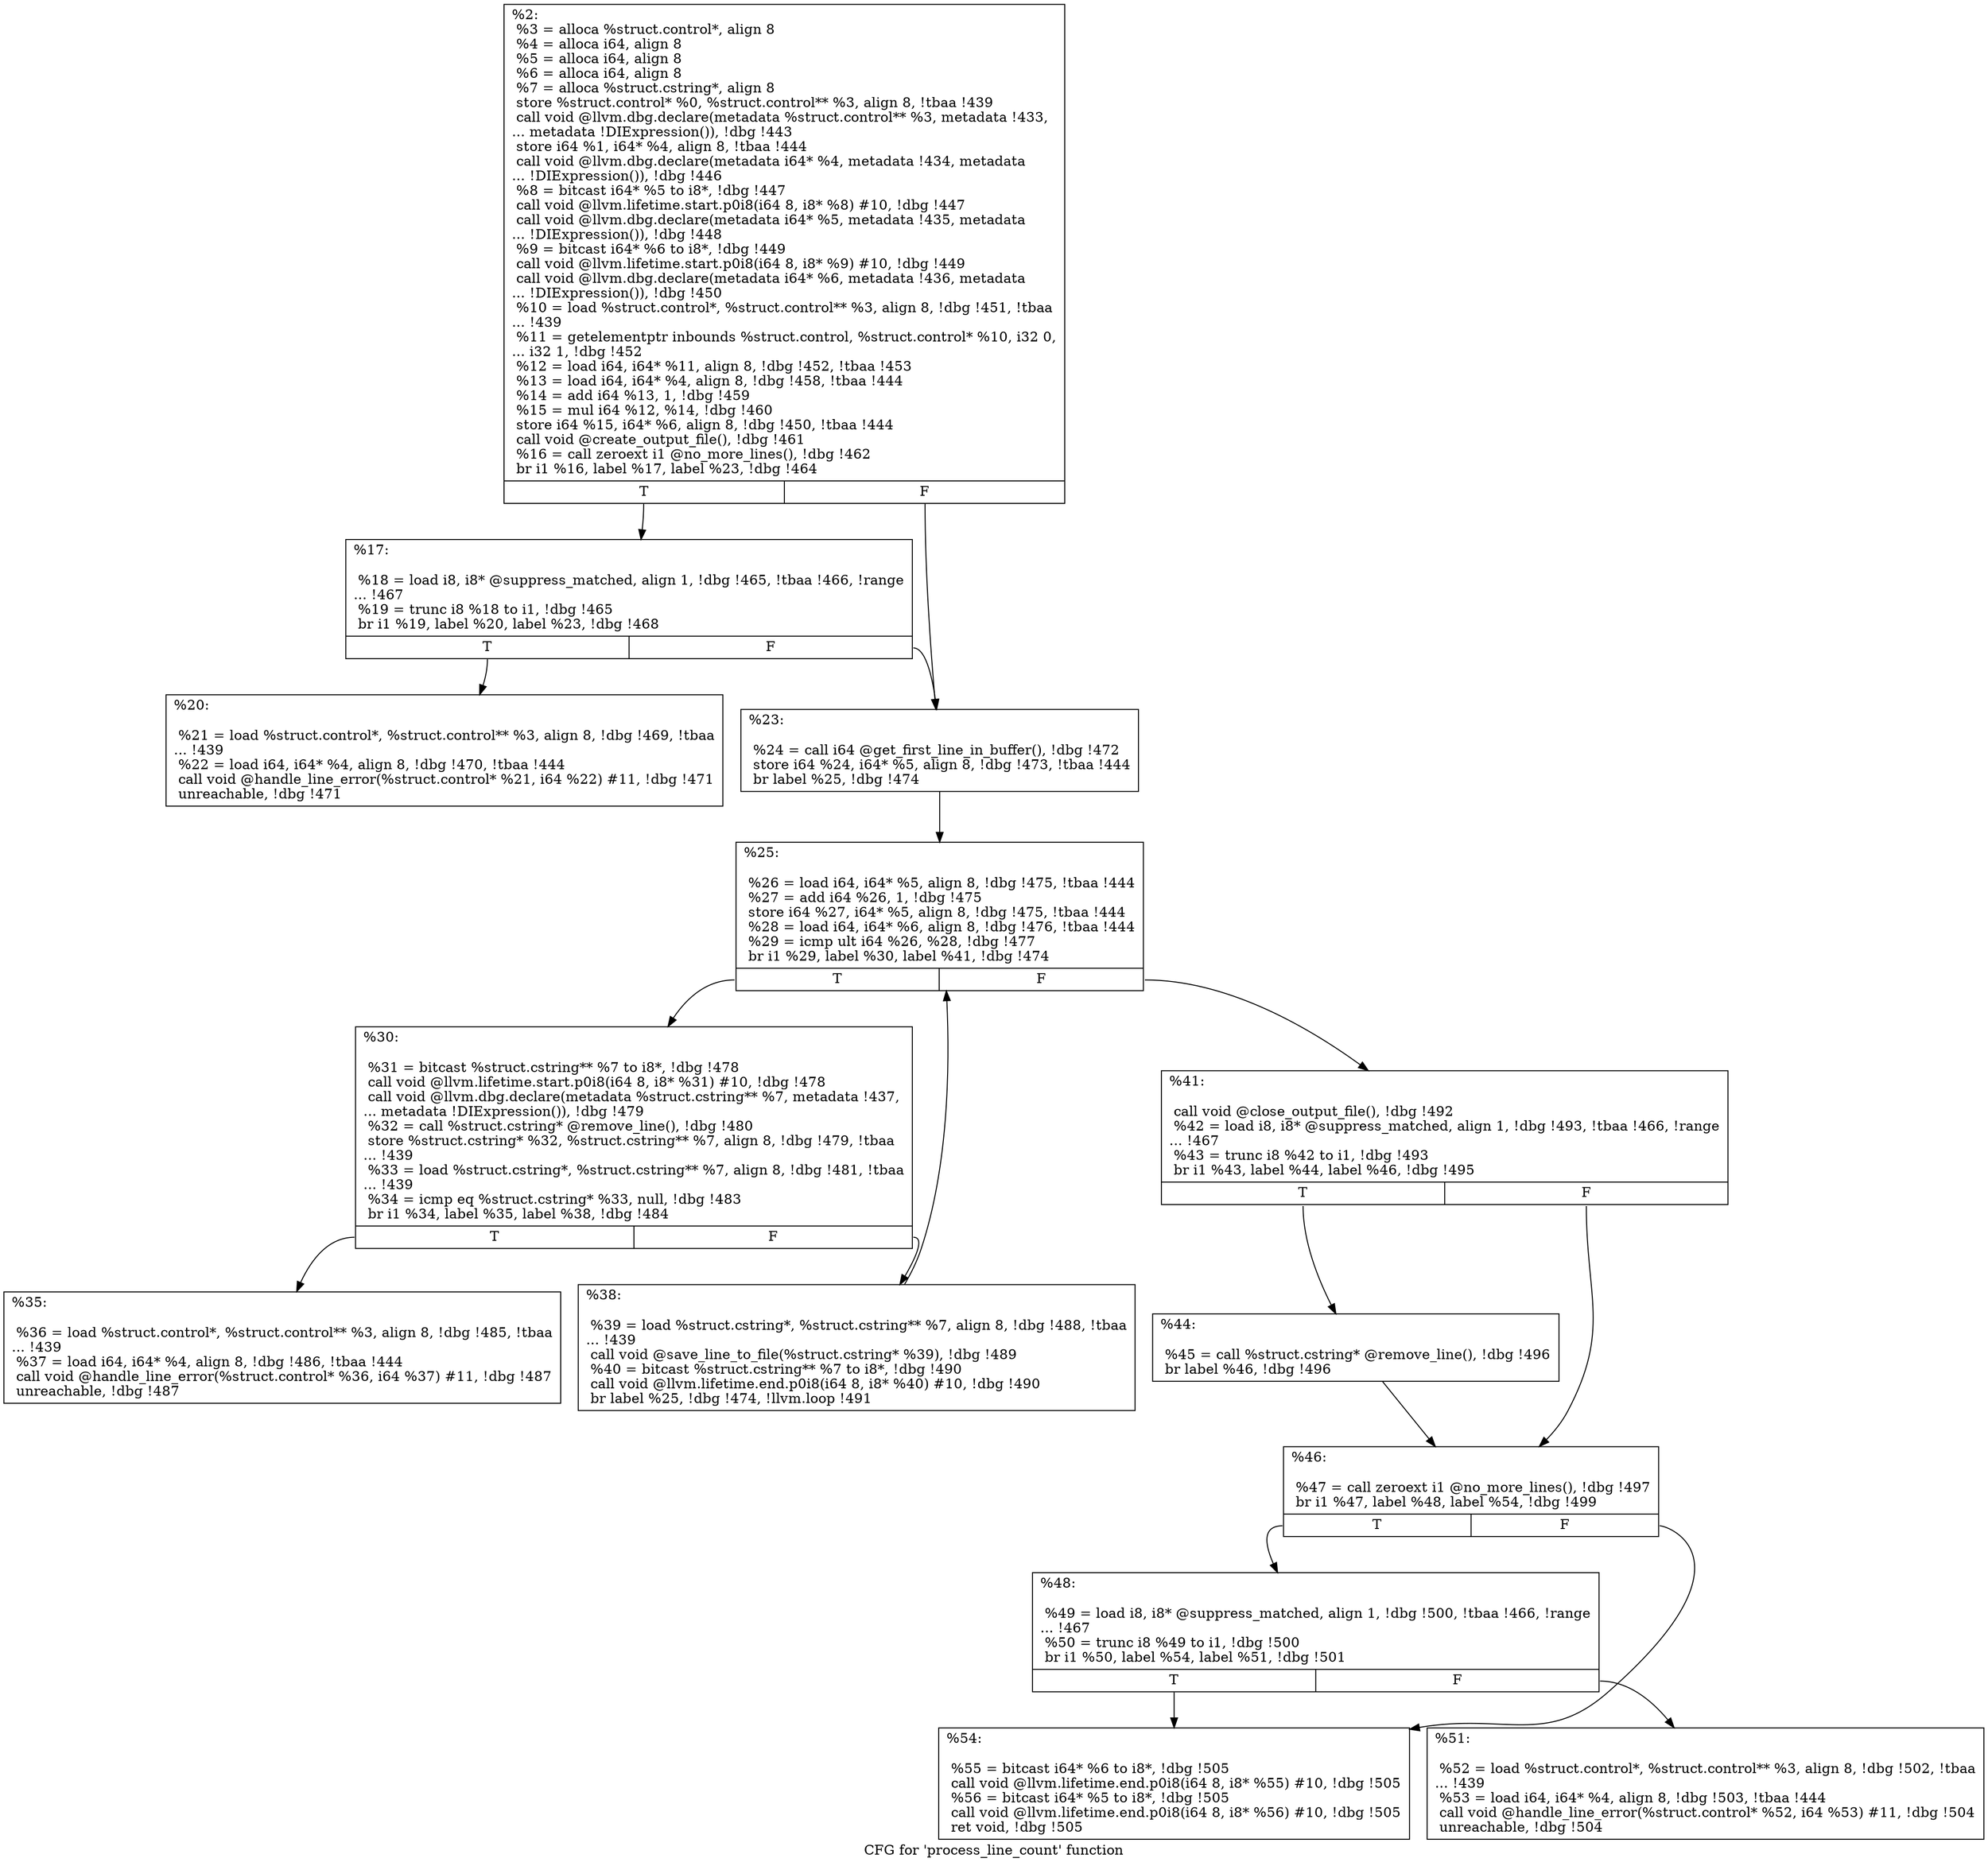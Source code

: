 digraph "CFG for 'process_line_count' function" {
	label="CFG for 'process_line_count' function";

	Node0x23c1980 [shape=record,label="{%2:\l  %3 = alloca %struct.control*, align 8\l  %4 = alloca i64, align 8\l  %5 = alloca i64, align 8\l  %6 = alloca i64, align 8\l  %7 = alloca %struct.cstring*, align 8\l  store %struct.control* %0, %struct.control** %3, align 8, !tbaa !439\l  call void @llvm.dbg.declare(metadata %struct.control** %3, metadata !433,\l... metadata !DIExpression()), !dbg !443\l  store i64 %1, i64* %4, align 8, !tbaa !444\l  call void @llvm.dbg.declare(metadata i64* %4, metadata !434, metadata\l... !DIExpression()), !dbg !446\l  %8 = bitcast i64* %5 to i8*, !dbg !447\l  call void @llvm.lifetime.start.p0i8(i64 8, i8* %8) #10, !dbg !447\l  call void @llvm.dbg.declare(metadata i64* %5, metadata !435, metadata\l... !DIExpression()), !dbg !448\l  %9 = bitcast i64* %6 to i8*, !dbg !449\l  call void @llvm.lifetime.start.p0i8(i64 8, i8* %9) #10, !dbg !449\l  call void @llvm.dbg.declare(metadata i64* %6, metadata !436, metadata\l... !DIExpression()), !dbg !450\l  %10 = load %struct.control*, %struct.control** %3, align 8, !dbg !451, !tbaa\l... !439\l  %11 = getelementptr inbounds %struct.control, %struct.control* %10, i32 0,\l... i32 1, !dbg !452\l  %12 = load i64, i64* %11, align 8, !dbg !452, !tbaa !453\l  %13 = load i64, i64* %4, align 8, !dbg !458, !tbaa !444\l  %14 = add i64 %13, 1, !dbg !459\l  %15 = mul i64 %12, %14, !dbg !460\l  store i64 %15, i64* %6, align 8, !dbg !450, !tbaa !444\l  call void @create_output_file(), !dbg !461\l  %16 = call zeroext i1 @no_more_lines(), !dbg !462\l  br i1 %16, label %17, label %23, !dbg !464\l|{<s0>T|<s1>F}}"];
	Node0x23c1980:s0 -> Node0x23cb540;
	Node0x23c1980:s1 -> Node0x23cb5e0;
	Node0x23cb540 [shape=record,label="{%17:\l\l  %18 = load i8, i8* @suppress_matched, align 1, !dbg !465, !tbaa !466, !range\l... !467\l  %19 = trunc i8 %18 to i1, !dbg !465\l  br i1 %19, label %20, label %23, !dbg !468\l|{<s0>T|<s1>F}}"];
	Node0x23cb540:s0 -> Node0x23cb590;
	Node0x23cb540:s1 -> Node0x23cb5e0;
	Node0x23cb590 [shape=record,label="{%20:\l\l  %21 = load %struct.control*, %struct.control** %3, align 8, !dbg !469, !tbaa\l... !439\l  %22 = load i64, i64* %4, align 8, !dbg !470, !tbaa !444\l  call void @handle_line_error(%struct.control* %21, i64 %22) #11, !dbg !471\l  unreachable, !dbg !471\l}"];
	Node0x23cb5e0 [shape=record,label="{%23:\l\l  %24 = call i64 @get_first_line_in_buffer(), !dbg !472\l  store i64 %24, i64* %5, align 8, !dbg !473, !tbaa !444\l  br label %25, !dbg !474\l}"];
	Node0x23cb5e0 -> Node0x23cb630;
	Node0x23cb630 [shape=record,label="{%25:\l\l  %26 = load i64, i64* %5, align 8, !dbg !475, !tbaa !444\l  %27 = add i64 %26, 1, !dbg !475\l  store i64 %27, i64* %5, align 8, !dbg !475, !tbaa !444\l  %28 = load i64, i64* %6, align 8, !dbg !476, !tbaa !444\l  %29 = icmp ult i64 %26, %28, !dbg !477\l  br i1 %29, label %30, label %41, !dbg !474\l|{<s0>T|<s1>F}}"];
	Node0x23cb630:s0 -> Node0x23cb680;
	Node0x23cb630:s1 -> Node0x23cb770;
	Node0x23cb680 [shape=record,label="{%30:\l\l  %31 = bitcast %struct.cstring** %7 to i8*, !dbg !478\l  call void @llvm.lifetime.start.p0i8(i64 8, i8* %31) #10, !dbg !478\l  call void @llvm.dbg.declare(metadata %struct.cstring** %7, metadata !437,\l... metadata !DIExpression()), !dbg !479\l  %32 = call %struct.cstring* @remove_line(), !dbg !480\l  store %struct.cstring* %32, %struct.cstring** %7, align 8, !dbg !479, !tbaa\l... !439\l  %33 = load %struct.cstring*, %struct.cstring** %7, align 8, !dbg !481, !tbaa\l... !439\l  %34 = icmp eq %struct.cstring* %33, null, !dbg !483\l  br i1 %34, label %35, label %38, !dbg !484\l|{<s0>T|<s1>F}}"];
	Node0x23cb680:s0 -> Node0x23cb6d0;
	Node0x23cb680:s1 -> Node0x23cb720;
	Node0x23cb6d0 [shape=record,label="{%35:\l\l  %36 = load %struct.control*, %struct.control** %3, align 8, !dbg !485, !tbaa\l... !439\l  %37 = load i64, i64* %4, align 8, !dbg !486, !tbaa !444\l  call void @handle_line_error(%struct.control* %36, i64 %37) #11, !dbg !487\l  unreachable, !dbg !487\l}"];
	Node0x23cb720 [shape=record,label="{%38:\l\l  %39 = load %struct.cstring*, %struct.cstring** %7, align 8, !dbg !488, !tbaa\l... !439\l  call void @save_line_to_file(%struct.cstring* %39), !dbg !489\l  %40 = bitcast %struct.cstring** %7 to i8*, !dbg !490\l  call void @llvm.lifetime.end.p0i8(i64 8, i8* %40) #10, !dbg !490\l  br label %25, !dbg !474, !llvm.loop !491\l}"];
	Node0x23cb720 -> Node0x23cb630;
	Node0x23cb770 [shape=record,label="{%41:\l\l  call void @close_output_file(), !dbg !492\l  %42 = load i8, i8* @suppress_matched, align 1, !dbg !493, !tbaa !466, !range\l... !467\l  %43 = trunc i8 %42 to i1, !dbg !493\l  br i1 %43, label %44, label %46, !dbg !495\l|{<s0>T|<s1>F}}"];
	Node0x23cb770:s0 -> Node0x23cb7c0;
	Node0x23cb770:s1 -> Node0x23cb810;
	Node0x23cb7c0 [shape=record,label="{%44:\l\l  %45 = call %struct.cstring* @remove_line(), !dbg !496\l  br label %46, !dbg !496\l}"];
	Node0x23cb7c0 -> Node0x23cb810;
	Node0x23cb810 [shape=record,label="{%46:\l\l  %47 = call zeroext i1 @no_more_lines(), !dbg !497\l  br i1 %47, label %48, label %54, !dbg !499\l|{<s0>T|<s1>F}}"];
	Node0x23cb810:s0 -> Node0x23cb860;
	Node0x23cb810:s1 -> Node0x23cb900;
	Node0x23cb860 [shape=record,label="{%48:\l\l  %49 = load i8, i8* @suppress_matched, align 1, !dbg !500, !tbaa !466, !range\l... !467\l  %50 = trunc i8 %49 to i1, !dbg !500\l  br i1 %50, label %54, label %51, !dbg !501\l|{<s0>T|<s1>F}}"];
	Node0x23cb860:s0 -> Node0x23cb900;
	Node0x23cb860:s1 -> Node0x23cb8b0;
	Node0x23cb8b0 [shape=record,label="{%51:\l\l  %52 = load %struct.control*, %struct.control** %3, align 8, !dbg !502, !tbaa\l... !439\l  %53 = load i64, i64* %4, align 8, !dbg !503, !tbaa !444\l  call void @handle_line_error(%struct.control* %52, i64 %53) #11, !dbg !504\l  unreachable, !dbg !504\l}"];
	Node0x23cb900 [shape=record,label="{%54:\l\l  %55 = bitcast i64* %6 to i8*, !dbg !505\l  call void @llvm.lifetime.end.p0i8(i64 8, i8* %55) #10, !dbg !505\l  %56 = bitcast i64* %5 to i8*, !dbg !505\l  call void @llvm.lifetime.end.p0i8(i64 8, i8* %56) #10, !dbg !505\l  ret void, !dbg !505\l}"];
}
